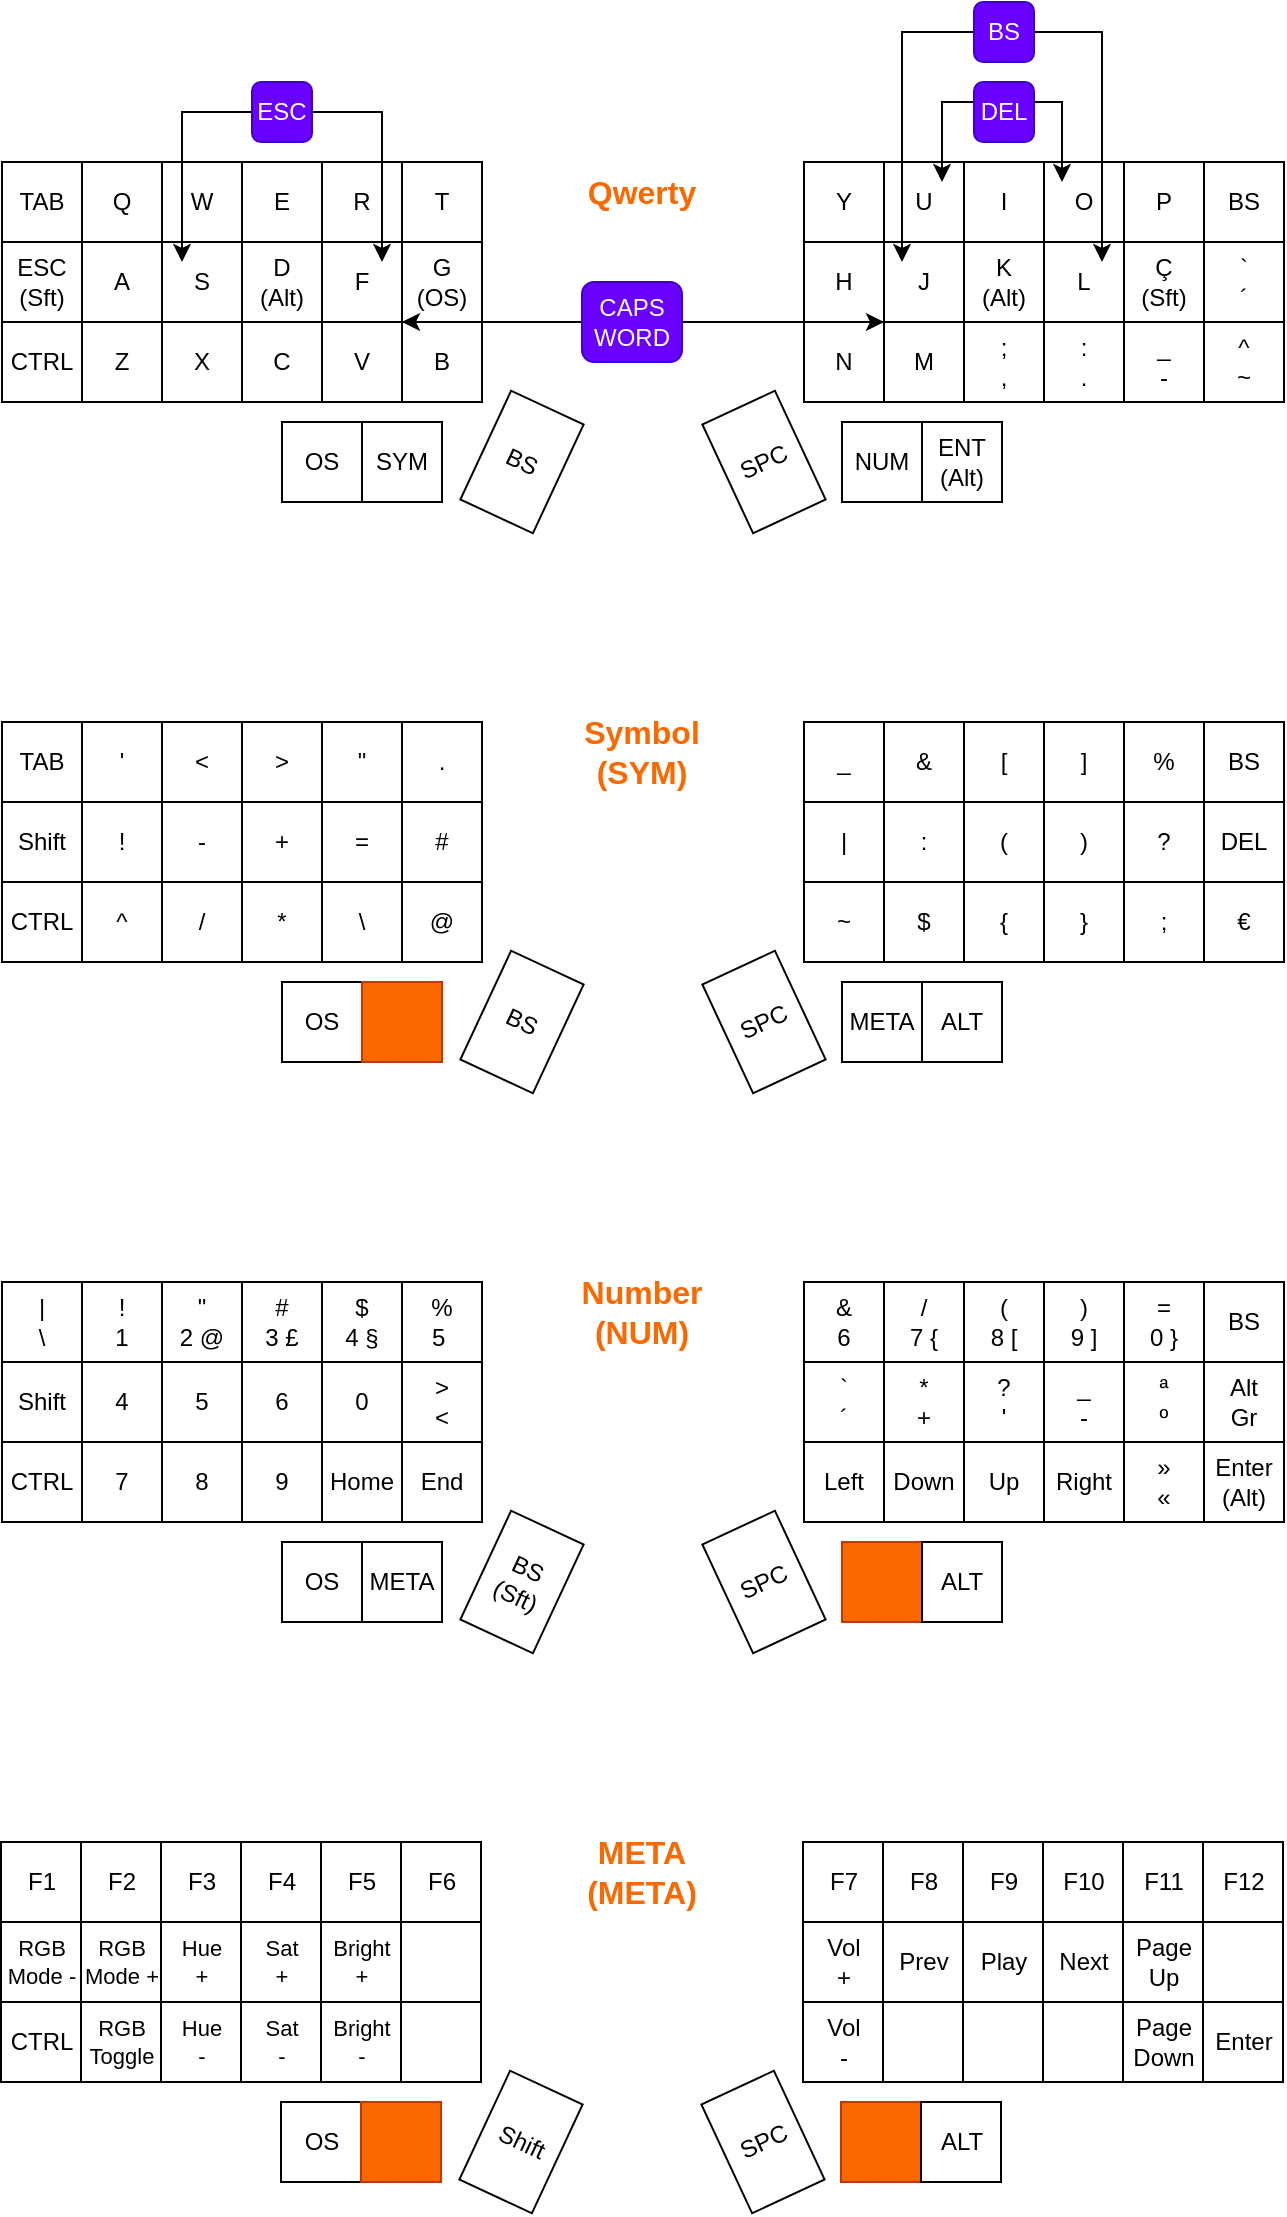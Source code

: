 <mxfile version="20.8.10" type="device"><diagram name="Page-1" id="RjyNpweCf3BuNqAkhzB8"><mxGraphModel dx="801" dy="496" grid="1" gridSize="10" guides="1" tooltips="1" connect="1" arrows="1" fold="1" page="1" pageScale="1" pageWidth="827" pageHeight="1169" math="0" shadow="0"><root><mxCell id="0"/><mxCell id="1" parent="0"/><mxCell id="gcK_eplWtHW8My9eg8PI-1" value="TAB" style="rounded=0;whiteSpace=wrap;html=1;" vertex="1" parent="1"><mxGeometry x="80" y="120" width="40" height="40" as="geometry"/></mxCell><mxCell id="gcK_eplWtHW8My9eg8PI-2" value="Q" style="rounded=0;whiteSpace=wrap;html=1;" vertex="1" parent="1"><mxGeometry x="120" y="120" width="40" height="40" as="geometry"/></mxCell><mxCell id="gcK_eplWtHW8My9eg8PI-3" value="W" style="rounded=0;whiteSpace=wrap;html=1;" vertex="1" parent="1"><mxGeometry x="160" y="120" width="40" height="40" as="geometry"/></mxCell><mxCell id="gcK_eplWtHW8My9eg8PI-4" value="E" style="rounded=0;whiteSpace=wrap;html=1;" vertex="1" parent="1"><mxGeometry x="200" y="120" width="40" height="40" as="geometry"/></mxCell><mxCell id="gcK_eplWtHW8My9eg8PI-5" value="R" style="rounded=0;whiteSpace=wrap;html=1;" vertex="1" parent="1"><mxGeometry x="240" y="120" width="40" height="40" as="geometry"/></mxCell><mxCell id="gcK_eplWtHW8My9eg8PI-6" value="T" style="rounded=0;whiteSpace=wrap;html=1;" vertex="1" parent="1"><mxGeometry x="280" y="120" width="40" height="40" as="geometry"/></mxCell><mxCell id="gcK_eplWtHW8My9eg8PI-7" value="Y" style="rounded=0;whiteSpace=wrap;html=1;" vertex="1" parent="1"><mxGeometry x="481" y="120" width="40" height="40" as="geometry"/></mxCell><mxCell id="gcK_eplWtHW8My9eg8PI-8" value="U" style="rounded=0;whiteSpace=wrap;html=1;" vertex="1" parent="1"><mxGeometry x="521" y="120" width="40" height="40" as="geometry"/></mxCell><mxCell id="gcK_eplWtHW8My9eg8PI-9" value="I" style="rounded=0;whiteSpace=wrap;html=1;" vertex="1" parent="1"><mxGeometry x="561" y="120" width="40" height="40" as="geometry"/></mxCell><mxCell id="gcK_eplWtHW8My9eg8PI-10" value="O" style="rounded=0;whiteSpace=wrap;html=1;" vertex="1" parent="1"><mxGeometry x="601" y="120" width="40" height="40" as="geometry"/></mxCell><mxCell id="gcK_eplWtHW8My9eg8PI-11" value="P" style="rounded=0;whiteSpace=wrap;html=1;" vertex="1" parent="1"><mxGeometry x="641" y="120" width="40" height="40" as="geometry"/></mxCell><mxCell id="gcK_eplWtHW8My9eg8PI-12" value="BS" style="rounded=0;whiteSpace=wrap;html=1;" vertex="1" parent="1"><mxGeometry x="681" y="120" width="40" height="40" as="geometry"/></mxCell><mxCell id="gcK_eplWtHW8My9eg8PI-13" value="H" style="rounded=0;whiteSpace=wrap;html=1;" vertex="1" parent="1"><mxGeometry x="481" y="160" width="40" height="40" as="geometry"/></mxCell><mxCell id="gcK_eplWtHW8My9eg8PI-14" value="J" style="rounded=0;whiteSpace=wrap;html=1;" vertex="1" parent="1"><mxGeometry x="521" y="160" width="40" height="40" as="geometry"/></mxCell><mxCell id="gcK_eplWtHW8My9eg8PI-15" value="K&lt;br&gt;(Alt)" style="rounded=0;whiteSpace=wrap;html=1;" vertex="1" parent="1"><mxGeometry x="561" y="160" width="40" height="40" as="geometry"/></mxCell><mxCell id="gcK_eplWtHW8My9eg8PI-16" value="L" style="rounded=0;whiteSpace=wrap;html=1;" vertex="1" parent="1"><mxGeometry x="601" y="160" width="40" height="40" as="geometry"/></mxCell><mxCell id="gcK_eplWtHW8My9eg8PI-17" value="Ç&lt;br&gt;(Sft)" style="rounded=0;whiteSpace=wrap;html=1;" vertex="1" parent="1"><mxGeometry x="641" y="160" width="40" height="40" as="geometry"/></mxCell><mxCell id="gcK_eplWtHW8My9eg8PI-18" value="`&lt;br&gt;´" style="rounded=0;whiteSpace=wrap;html=1;" vertex="1" parent="1"><mxGeometry x="681" y="160" width="40" height="40" as="geometry"/></mxCell><mxCell id="gcK_eplWtHW8My9eg8PI-19" value="N" style="rounded=0;whiteSpace=wrap;html=1;" vertex="1" parent="1"><mxGeometry x="481" y="200" width="40" height="40" as="geometry"/></mxCell><mxCell id="gcK_eplWtHW8My9eg8PI-20" value="M" style="rounded=0;whiteSpace=wrap;html=1;" vertex="1" parent="1"><mxGeometry x="521" y="200" width="40" height="40" as="geometry"/></mxCell><mxCell id="gcK_eplWtHW8My9eg8PI-21" value=";&lt;br&gt;," style="rounded=0;whiteSpace=wrap;html=1;" vertex="1" parent="1"><mxGeometry x="561" y="200" width="40" height="40" as="geometry"/></mxCell><mxCell id="gcK_eplWtHW8My9eg8PI-22" value=":&lt;br&gt;." style="rounded=0;whiteSpace=wrap;html=1;" vertex="1" parent="1"><mxGeometry x="601" y="200" width="40" height="40" as="geometry"/></mxCell><mxCell id="gcK_eplWtHW8My9eg8PI-23" value="_&lt;br&gt;-" style="rounded=0;whiteSpace=wrap;html=1;" vertex="1" parent="1"><mxGeometry x="641" y="200" width="40" height="40" as="geometry"/></mxCell><mxCell id="gcK_eplWtHW8My9eg8PI-24" value="^&lt;br&gt;~" style="rounded=0;whiteSpace=wrap;html=1;" vertex="1" parent="1"><mxGeometry x="681" y="200" width="40" height="40" as="geometry"/></mxCell><mxCell id="gcK_eplWtHW8My9eg8PI-25" value="ESC&lt;br&gt;(Sft)" style="rounded=0;whiteSpace=wrap;html=1;" vertex="1" parent="1"><mxGeometry x="80" y="160" width="40" height="40" as="geometry"/></mxCell><mxCell id="gcK_eplWtHW8My9eg8PI-26" value="A" style="rounded=0;whiteSpace=wrap;html=1;" vertex="1" parent="1"><mxGeometry x="120" y="160" width="40" height="40" as="geometry"/></mxCell><mxCell id="gcK_eplWtHW8My9eg8PI-27" value="S" style="rounded=0;whiteSpace=wrap;html=1;" vertex="1" parent="1"><mxGeometry x="160" y="160" width="40" height="40" as="geometry"/></mxCell><mxCell id="gcK_eplWtHW8My9eg8PI-28" value="D&lt;br&gt;(Alt)" style="rounded=0;whiteSpace=wrap;html=1;" vertex="1" parent="1"><mxGeometry x="200" y="160" width="40" height="40" as="geometry"/></mxCell><mxCell id="gcK_eplWtHW8My9eg8PI-29" value="F" style="rounded=0;whiteSpace=wrap;html=1;" vertex="1" parent="1"><mxGeometry x="240" y="160" width="40" height="40" as="geometry"/></mxCell><mxCell id="gcK_eplWtHW8My9eg8PI-30" value="G&lt;br&gt;(OS)" style="rounded=0;whiteSpace=wrap;html=1;" vertex="1" parent="1"><mxGeometry x="280" y="160" width="40" height="40" as="geometry"/></mxCell><mxCell id="gcK_eplWtHW8My9eg8PI-31" value="CTRL" style="rounded=0;whiteSpace=wrap;html=1;" vertex="1" parent="1"><mxGeometry x="80" y="200" width="40" height="40" as="geometry"/></mxCell><mxCell id="gcK_eplWtHW8My9eg8PI-32" value="Z" style="rounded=0;whiteSpace=wrap;html=1;" vertex="1" parent="1"><mxGeometry x="120" y="200" width="40" height="40" as="geometry"/></mxCell><mxCell id="gcK_eplWtHW8My9eg8PI-33" value="X" style="rounded=0;whiteSpace=wrap;html=1;" vertex="1" parent="1"><mxGeometry x="160" y="200" width="40" height="40" as="geometry"/></mxCell><mxCell id="gcK_eplWtHW8My9eg8PI-34" value="C" style="rounded=0;whiteSpace=wrap;html=1;" vertex="1" parent="1"><mxGeometry x="200" y="200" width="40" height="40" as="geometry"/></mxCell><mxCell id="gcK_eplWtHW8My9eg8PI-35" value="V" style="rounded=0;whiteSpace=wrap;html=1;" vertex="1" parent="1"><mxGeometry x="240" y="200" width="40" height="40" as="geometry"/></mxCell><mxCell id="gcK_eplWtHW8My9eg8PI-36" value="B" style="rounded=0;whiteSpace=wrap;html=1;" vertex="1" parent="1"><mxGeometry x="280" y="200" width="40" height="40" as="geometry"/></mxCell><mxCell id="gcK_eplWtHW8My9eg8PI-37" value="OS" style="rounded=0;whiteSpace=wrap;html=1;" vertex="1" parent="1"><mxGeometry x="220" y="250" width="40" height="40" as="geometry"/></mxCell><mxCell id="gcK_eplWtHW8My9eg8PI-38" value="SYM" style="rounded=0;whiteSpace=wrap;html=1;" vertex="1" parent="1"><mxGeometry x="260" y="250" width="40" height="40" as="geometry"/></mxCell><mxCell id="gcK_eplWtHW8My9eg8PI-39" value="SPC" style="rounded=0;whiteSpace=wrap;html=1;rotation=335;" vertex="1" parent="1"><mxGeometry x="441" y="240" width="40" height="60" as="geometry"/></mxCell><mxCell id="gcK_eplWtHW8My9eg8PI-40" value="BS" style="rounded=0;whiteSpace=wrap;html=1;rotation=25;" vertex="1" parent="1"><mxGeometry x="320" y="240" width="40" height="60" as="geometry"/></mxCell><mxCell id="gcK_eplWtHW8My9eg8PI-41" value="NUM" style="rounded=0;whiteSpace=wrap;html=1;" vertex="1" parent="1"><mxGeometry x="500" y="250" width="40" height="40" as="geometry"/></mxCell><mxCell id="gcK_eplWtHW8My9eg8PI-42" value="ENT&lt;br&gt;(Alt)" style="rounded=0;whiteSpace=wrap;html=1;" vertex="1" parent="1"><mxGeometry x="540" y="250" width="40" height="40" as="geometry"/></mxCell><mxCell id="gcK_eplWtHW8My9eg8PI-49" style="edgeStyle=orthogonalEdgeStyle;rounded=0;orthogonalLoop=1;jettySize=auto;html=1;exitX=1;exitY=0.5;exitDx=0;exitDy=0;entryX=0.75;entryY=0.25;entryDx=0;entryDy=0;entryPerimeter=0;" edge="1" parent="1" source="gcK_eplWtHW8My9eg8PI-43" target="gcK_eplWtHW8My9eg8PI-29"><mxGeometry relative="1" as="geometry"/></mxCell><mxCell id="gcK_eplWtHW8My9eg8PI-50" style="edgeStyle=orthogonalEdgeStyle;rounded=0;orthogonalLoop=1;jettySize=auto;html=1;exitX=0;exitY=0.5;exitDx=0;exitDy=0;entryX=0.25;entryY=0.25;entryDx=0;entryDy=0;entryPerimeter=0;" edge="1" parent="1" source="gcK_eplWtHW8My9eg8PI-43" target="gcK_eplWtHW8My9eg8PI-27"><mxGeometry relative="1" as="geometry"/></mxCell><mxCell id="gcK_eplWtHW8My9eg8PI-43" value="ESC" style="rounded=1;whiteSpace=wrap;html=1;fillColor=#6a00ff;fontColor=#ffffff;strokeColor=#3700CC;" vertex="1" parent="1"><mxGeometry x="205" y="80" width="30" height="30" as="geometry"/></mxCell><mxCell id="gcK_eplWtHW8My9eg8PI-47" style="edgeStyle=orthogonalEdgeStyle;rounded=0;orthogonalLoop=1;jettySize=auto;html=1;exitX=0;exitY=0.5;exitDx=0;exitDy=0;entryX=0.225;entryY=0.25;entryDx=0;entryDy=0;entryPerimeter=0;" edge="1" parent="1" source="gcK_eplWtHW8My9eg8PI-46" target="gcK_eplWtHW8My9eg8PI-14"><mxGeometry relative="1" as="geometry"/></mxCell><mxCell id="gcK_eplWtHW8My9eg8PI-48" style="edgeStyle=orthogonalEdgeStyle;rounded=0;orthogonalLoop=1;jettySize=auto;html=1;exitX=1;exitY=0.5;exitDx=0;exitDy=0;entryX=0.725;entryY=0.25;entryDx=0;entryDy=0;entryPerimeter=0;" edge="1" parent="1" source="gcK_eplWtHW8My9eg8PI-46" target="gcK_eplWtHW8My9eg8PI-16"><mxGeometry relative="1" as="geometry"/></mxCell><mxCell id="gcK_eplWtHW8My9eg8PI-46" value="BS" style="rounded=1;whiteSpace=wrap;html=1;fillColor=#6a00ff;fontColor=#ffffff;strokeColor=#3700CC;" vertex="1" parent="1"><mxGeometry x="566" y="40" width="30" height="30" as="geometry"/></mxCell><mxCell id="gcK_eplWtHW8My9eg8PI-52" style="edgeStyle=orthogonalEdgeStyle;rounded=0;orthogonalLoop=1;jettySize=auto;html=1;exitX=0;exitY=0.5;exitDx=0;exitDy=0;entryX=0.725;entryY=0.25;entryDx=0;entryDy=0;entryPerimeter=0;jumpStyle=arc;" edge="1" parent="1" source="gcK_eplWtHW8My9eg8PI-51" target="gcK_eplWtHW8My9eg8PI-8"><mxGeometry relative="1" as="geometry"><Array as="points"><mxPoint x="566" y="90"/><mxPoint x="550" y="90"/></Array></mxGeometry></mxCell><mxCell id="gcK_eplWtHW8My9eg8PI-53" style="edgeStyle=orthogonalEdgeStyle;rounded=0;jumpStyle=arc;orthogonalLoop=1;jettySize=auto;html=1;exitX=1;exitY=0.5;exitDx=0;exitDy=0;entryX=0.225;entryY=0.25;entryDx=0;entryDy=0;entryPerimeter=0;" edge="1" parent="1" source="gcK_eplWtHW8My9eg8PI-51" target="gcK_eplWtHW8My9eg8PI-10"><mxGeometry relative="1" as="geometry"><Array as="points"><mxPoint x="596" y="90"/><mxPoint x="610" y="90"/></Array></mxGeometry></mxCell><mxCell id="gcK_eplWtHW8My9eg8PI-51" value="DEL" style="rounded=1;whiteSpace=wrap;html=1;fillColor=#6a00ff;fontColor=#ffffff;strokeColor=#3700CC;" vertex="1" parent="1"><mxGeometry x="566" y="80" width="30" height="30" as="geometry"/></mxCell><mxCell id="gcK_eplWtHW8My9eg8PI-56" style="edgeStyle=orthogonalEdgeStyle;rounded=0;jumpStyle=arc;orthogonalLoop=1;jettySize=auto;html=1;exitX=0;exitY=0.5;exitDx=0;exitDy=0;entryX=0;entryY=1;entryDx=0;entryDy=0;" edge="1" parent="1" source="gcK_eplWtHW8My9eg8PI-55" target="gcK_eplWtHW8My9eg8PI-30"><mxGeometry relative="1" as="geometry"><Array as="points"><mxPoint x="310" y="200"/><mxPoint x="310" y="200"/></Array></mxGeometry></mxCell><mxCell id="gcK_eplWtHW8My9eg8PI-57" style="edgeStyle=orthogonalEdgeStyle;rounded=0;jumpStyle=arc;orthogonalLoop=1;jettySize=auto;html=1;exitX=1;exitY=0.5;exitDx=0;exitDy=0;entryX=1;entryY=0;entryDx=0;entryDy=0;" edge="1" parent="1" source="gcK_eplWtHW8My9eg8PI-55" target="gcK_eplWtHW8My9eg8PI-19"><mxGeometry relative="1" as="geometry"><Array as="points"><mxPoint x="490" y="200"/><mxPoint x="490" y="200"/></Array></mxGeometry></mxCell><mxCell id="gcK_eplWtHW8My9eg8PI-55" value="CAPS&lt;br&gt;WORD" style="rounded=1;whiteSpace=wrap;html=1;fillColor=#6a00ff;fontColor=#ffffff;strokeColor=#3700CC;" vertex="1" parent="1"><mxGeometry x="370" y="180" width="50" height="40" as="geometry"/></mxCell><mxCell id="gcK_eplWtHW8My9eg8PI-58" value="&lt;font style=&quot;font-size: 16px;&quot;&gt;&lt;b style=&quot;font-size: 16px;&quot;&gt;Qwerty&lt;/b&gt;&lt;/font&gt;" style="text;html=1;strokeColor=none;fillColor=none;align=center;verticalAlign=middle;whiteSpace=wrap;rounded=0;fontSize=16;fontColor=#fa6800;" vertex="1" parent="1"><mxGeometry x="370" y="120" width="60" height="30" as="geometry"/></mxCell><mxCell id="gcK_eplWtHW8My9eg8PI-59" value="TAB" style="rounded=0;whiteSpace=wrap;html=1;" vertex="1" parent="1"><mxGeometry x="80" y="400" width="40" height="40" as="geometry"/></mxCell><mxCell id="gcK_eplWtHW8My9eg8PI-60" value="'" style="rounded=0;whiteSpace=wrap;html=1;" vertex="1" parent="1"><mxGeometry x="120" y="400" width="40" height="40" as="geometry"/></mxCell><mxCell id="gcK_eplWtHW8My9eg8PI-61" value="&amp;lt;" style="rounded=0;whiteSpace=wrap;html=1;" vertex="1" parent="1"><mxGeometry x="160" y="400" width="40" height="40" as="geometry"/></mxCell><mxCell id="gcK_eplWtHW8My9eg8PI-62" value="&amp;gt;" style="rounded=0;whiteSpace=wrap;html=1;" vertex="1" parent="1"><mxGeometry x="200" y="400" width="40" height="40" as="geometry"/></mxCell><mxCell id="gcK_eplWtHW8My9eg8PI-63" value="&quot;" style="rounded=0;whiteSpace=wrap;html=1;" vertex="1" parent="1"><mxGeometry x="240" y="400" width="40" height="40" as="geometry"/></mxCell><mxCell id="gcK_eplWtHW8My9eg8PI-64" value="." style="rounded=0;whiteSpace=wrap;html=1;" vertex="1" parent="1"><mxGeometry x="280" y="400" width="40" height="40" as="geometry"/></mxCell><mxCell id="gcK_eplWtHW8My9eg8PI-65" value="_" style="rounded=0;whiteSpace=wrap;html=1;" vertex="1" parent="1"><mxGeometry x="481" y="400" width="40" height="40" as="geometry"/></mxCell><mxCell id="gcK_eplWtHW8My9eg8PI-66" value="&amp;amp;" style="rounded=0;whiteSpace=wrap;html=1;" vertex="1" parent="1"><mxGeometry x="521" y="400" width="40" height="40" as="geometry"/></mxCell><mxCell id="gcK_eplWtHW8My9eg8PI-67" value="[" style="rounded=0;whiteSpace=wrap;html=1;" vertex="1" parent="1"><mxGeometry x="561" y="400" width="40" height="40" as="geometry"/></mxCell><mxCell id="gcK_eplWtHW8My9eg8PI-68" value="]" style="rounded=0;whiteSpace=wrap;html=1;" vertex="1" parent="1"><mxGeometry x="601" y="400" width="40" height="40" as="geometry"/></mxCell><mxCell id="gcK_eplWtHW8My9eg8PI-69" value="%" style="rounded=0;whiteSpace=wrap;html=1;" vertex="1" parent="1"><mxGeometry x="641" y="400" width="40" height="40" as="geometry"/></mxCell><mxCell id="gcK_eplWtHW8My9eg8PI-70" value="BS" style="rounded=0;whiteSpace=wrap;html=1;" vertex="1" parent="1"><mxGeometry x="681" y="400" width="40" height="40" as="geometry"/></mxCell><mxCell id="gcK_eplWtHW8My9eg8PI-71" value="|" style="rounded=0;whiteSpace=wrap;html=1;" vertex="1" parent="1"><mxGeometry x="481" y="440" width="40" height="40" as="geometry"/></mxCell><mxCell id="gcK_eplWtHW8My9eg8PI-72" value=":" style="rounded=0;whiteSpace=wrap;html=1;" vertex="1" parent="1"><mxGeometry x="521" y="440" width="40" height="40" as="geometry"/></mxCell><mxCell id="gcK_eplWtHW8My9eg8PI-73" value="(" style="rounded=0;whiteSpace=wrap;html=1;" vertex="1" parent="1"><mxGeometry x="561" y="440" width="40" height="40" as="geometry"/></mxCell><mxCell id="gcK_eplWtHW8My9eg8PI-74" value=")" style="rounded=0;whiteSpace=wrap;html=1;" vertex="1" parent="1"><mxGeometry x="601" y="440" width="40" height="40" as="geometry"/></mxCell><mxCell id="gcK_eplWtHW8My9eg8PI-75" value="?" style="rounded=0;whiteSpace=wrap;html=1;" vertex="1" parent="1"><mxGeometry x="641" y="440" width="40" height="40" as="geometry"/></mxCell><mxCell id="gcK_eplWtHW8My9eg8PI-76" value="DEL" style="rounded=0;whiteSpace=wrap;html=1;" vertex="1" parent="1"><mxGeometry x="681" y="440" width="40" height="40" as="geometry"/></mxCell><mxCell id="gcK_eplWtHW8My9eg8PI-77" value="~" style="rounded=0;whiteSpace=wrap;html=1;" vertex="1" parent="1"><mxGeometry x="481" y="480" width="40" height="40" as="geometry"/></mxCell><mxCell id="gcK_eplWtHW8My9eg8PI-78" value="$" style="rounded=0;whiteSpace=wrap;html=1;" vertex="1" parent="1"><mxGeometry x="521" y="480" width="40" height="40" as="geometry"/></mxCell><mxCell id="gcK_eplWtHW8My9eg8PI-79" value="{" style="rounded=0;whiteSpace=wrap;html=1;" vertex="1" parent="1"><mxGeometry x="561" y="480" width="40" height="40" as="geometry"/></mxCell><mxCell id="gcK_eplWtHW8My9eg8PI-80" value="}" style="rounded=0;whiteSpace=wrap;html=1;" vertex="1" parent="1"><mxGeometry x="601" y="480" width="40" height="40" as="geometry"/></mxCell><mxCell id="gcK_eplWtHW8My9eg8PI-81" value=";" style="rounded=0;whiteSpace=wrap;html=1;" vertex="1" parent="1"><mxGeometry x="641" y="480" width="40" height="40" as="geometry"/></mxCell><mxCell id="gcK_eplWtHW8My9eg8PI-82" value="€" style="rounded=0;whiteSpace=wrap;html=1;" vertex="1" parent="1"><mxGeometry x="681" y="480" width="40" height="40" as="geometry"/></mxCell><mxCell id="gcK_eplWtHW8My9eg8PI-83" value="Shift" style="rounded=0;whiteSpace=wrap;html=1;" vertex="1" parent="1"><mxGeometry x="80" y="440" width="40" height="40" as="geometry"/></mxCell><mxCell id="gcK_eplWtHW8My9eg8PI-84" value="!" style="rounded=0;whiteSpace=wrap;html=1;" vertex="1" parent="1"><mxGeometry x="120" y="440" width="40" height="40" as="geometry"/></mxCell><mxCell id="gcK_eplWtHW8My9eg8PI-85" value="-" style="rounded=0;whiteSpace=wrap;html=1;" vertex="1" parent="1"><mxGeometry x="160" y="440" width="40" height="40" as="geometry"/></mxCell><mxCell id="gcK_eplWtHW8My9eg8PI-86" value="+" style="rounded=0;whiteSpace=wrap;html=1;" vertex="1" parent="1"><mxGeometry x="200" y="440" width="40" height="40" as="geometry"/></mxCell><mxCell id="gcK_eplWtHW8My9eg8PI-87" value="=" style="rounded=0;whiteSpace=wrap;html=1;" vertex="1" parent="1"><mxGeometry x="240" y="440" width="40" height="40" as="geometry"/></mxCell><mxCell id="gcK_eplWtHW8My9eg8PI-88" value="#" style="rounded=0;whiteSpace=wrap;html=1;" vertex="1" parent="1"><mxGeometry x="280" y="440" width="40" height="40" as="geometry"/></mxCell><mxCell id="gcK_eplWtHW8My9eg8PI-89" value="CTRL" style="rounded=0;whiteSpace=wrap;html=1;" vertex="1" parent="1"><mxGeometry x="80" y="480" width="40" height="40" as="geometry"/></mxCell><mxCell id="gcK_eplWtHW8My9eg8PI-90" value="^" style="rounded=0;whiteSpace=wrap;html=1;" vertex="1" parent="1"><mxGeometry x="120" y="480" width="40" height="40" as="geometry"/></mxCell><mxCell id="gcK_eplWtHW8My9eg8PI-91" value="/" style="rounded=0;whiteSpace=wrap;html=1;" vertex="1" parent="1"><mxGeometry x="160" y="480" width="40" height="40" as="geometry"/></mxCell><mxCell id="gcK_eplWtHW8My9eg8PI-92" value="*" style="rounded=0;whiteSpace=wrap;html=1;" vertex="1" parent="1"><mxGeometry x="200" y="480" width="40" height="40" as="geometry"/></mxCell><mxCell id="gcK_eplWtHW8My9eg8PI-93" value="\" style="rounded=0;whiteSpace=wrap;html=1;" vertex="1" parent="1"><mxGeometry x="240" y="480" width="40" height="40" as="geometry"/></mxCell><mxCell id="gcK_eplWtHW8My9eg8PI-94" value="@" style="rounded=0;whiteSpace=wrap;html=1;" vertex="1" parent="1"><mxGeometry x="280" y="480" width="40" height="40" as="geometry"/></mxCell><mxCell id="gcK_eplWtHW8My9eg8PI-95" value="OS" style="rounded=0;whiteSpace=wrap;html=1;" vertex="1" parent="1"><mxGeometry x="220" y="530" width="40" height="40" as="geometry"/></mxCell><mxCell id="gcK_eplWtHW8My9eg8PI-96" value="" style="rounded=0;whiteSpace=wrap;html=1;fillColor=#fa6800;fontColor=#000000;strokeColor=#C73500;" vertex="1" parent="1"><mxGeometry x="260" y="530" width="40" height="40" as="geometry"/></mxCell><mxCell id="gcK_eplWtHW8My9eg8PI-97" value="SPC" style="rounded=0;whiteSpace=wrap;html=1;rotation=335;" vertex="1" parent="1"><mxGeometry x="441" y="520" width="40" height="60" as="geometry"/></mxCell><mxCell id="gcK_eplWtHW8My9eg8PI-98" value="BS" style="rounded=0;whiteSpace=wrap;html=1;rotation=25;" vertex="1" parent="1"><mxGeometry x="320" y="520" width="40" height="60" as="geometry"/></mxCell><mxCell id="gcK_eplWtHW8My9eg8PI-99" value="META" style="rounded=0;whiteSpace=wrap;html=1;" vertex="1" parent="1"><mxGeometry x="500" y="530" width="40" height="40" as="geometry"/></mxCell><mxCell id="gcK_eplWtHW8My9eg8PI-100" value="ALT" style="rounded=0;whiteSpace=wrap;html=1;" vertex="1" parent="1"><mxGeometry x="540" y="530" width="40" height="40" as="geometry"/></mxCell><mxCell id="gcK_eplWtHW8My9eg8PI-113" value="&lt;font style=&quot;font-size: 16px;&quot;&gt;&lt;b style=&quot;font-size: 16px;&quot;&gt;Symbol&lt;br&gt;(SYM)&lt;br&gt;&lt;/b&gt;&lt;/font&gt;" style="text;html=1;strokeColor=none;fillColor=none;align=center;verticalAlign=middle;whiteSpace=wrap;rounded=0;fontSize=16;fontColor=#FA6800;" vertex="1" parent="1"><mxGeometry x="370" y="400" width="60" height="30" as="geometry"/></mxCell><mxCell id="gcK_eplWtHW8My9eg8PI-114" value="|&lt;br&gt;\" style="rounded=0;whiteSpace=wrap;html=1;" vertex="1" parent="1"><mxGeometry x="80" y="680" width="40" height="40" as="geometry"/></mxCell><mxCell id="gcK_eplWtHW8My9eg8PI-115" value="!&lt;br&gt;1" style="rounded=0;whiteSpace=wrap;html=1;" vertex="1" parent="1"><mxGeometry x="120" y="680" width="40" height="40" as="geometry"/></mxCell><mxCell id="gcK_eplWtHW8My9eg8PI-116" value="&quot;&lt;br&gt;2 @" style="rounded=0;whiteSpace=wrap;html=1;" vertex="1" parent="1"><mxGeometry x="160" y="680" width="40" height="40" as="geometry"/></mxCell><mxCell id="gcK_eplWtHW8My9eg8PI-117" value="#&lt;br&gt;3 £" style="rounded=0;whiteSpace=wrap;html=1;" vertex="1" parent="1"><mxGeometry x="200" y="680" width="40" height="40" as="geometry"/></mxCell><mxCell id="gcK_eplWtHW8My9eg8PI-118" value="$&lt;br&gt;4 §" style="rounded=0;whiteSpace=wrap;html=1;" vertex="1" parent="1"><mxGeometry x="240" y="680" width="40" height="40" as="geometry"/></mxCell><mxCell id="gcK_eplWtHW8My9eg8PI-119" value="%&lt;br&gt;5&amp;nbsp;" style="rounded=0;whiteSpace=wrap;html=1;" vertex="1" parent="1"><mxGeometry x="280" y="680" width="40" height="40" as="geometry"/></mxCell><mxCell id="gcK_eplWtHW8My9eg8PI-120" value="&amp;amp;&lt;br&gt;6" style="rounded=0;whiteSpace=wrap;html=1;" vertex="1" parent="1"><mxGeometry x="481" y="680" width="40" height="40" as="geometry"/></mxCell><mxCell id="gcK_eplWtHW8My9eg8PI-121" value="/&lt;br&gt;7 {" style="rounded=0;whiteSpace=wrap;html=1;" vertex="1" parent="1"><mxGeometry x="521" y="680" width="40" height="40" as="geometry"/></mxCell><mxCell id="gcK_eplWtHW8My9eg8PI-122" value="(&lt;br&gt;8 [" style="rounded=0;whiteSpace=wrap;html=1;" vertex="1" parent="1"><mxGeometry x="561" y="680" width="40" height="40" as="geometry"/></mxCell><mxCell id="gcK_eplWtHW8My9eg8PI-123" value=")&lt;br&gt;9 ]" style="rounded=0;whiteSpace=wrap;html=1;" vertex="1" parent="1"><mxGeometry x="601" y="680" width="40" height="40" as="geometry"/></mxCell><mxCell id="gcK_eplWtHW8My9eg8PI-124" value="=&lt;br&gt;0 }" style="rounded=0;whiteSpace=wrap;html=1;" vertex="1" parent="1"><mxGeometry x="641" y="680" width="40" height="40" as="geometry"/></mxCell><mxCell id="gcK_eplWtHW8My9eg8PI-125" value="BS" style="rounded=0;whiteSpace=wrap;html=1;" vertex="1" parent="1"><mxGeometry x="681" y="680" width="40" height="40" as="geometry"/></mxCell><mxCell id="gcK_eplWtHW8My9eg8PI-126" value="`&lt;br&gt;´" style="rounded=0;whiteSpace=wrap;html=1;" vertex="1" parent="1"><mxGeometry x="481" y="720" width="40" height="40" as="geometry"/></mxCell><mxCell id="gcK_eplWtHW8My9eg8PI-127" value="*&lt;br&gt;+" style="rounded=0;whiteSpace=wrap;html=1;" vertex="1" parent="1"><mxGeometry x="521" y="720" width="40" height="40" as="geometry"/></mxCell><mxCell id="gcK_eplWtHW8My9eg8PI-128" value="?&lt;br&gt;'" style="rounded=0;whiteSpace=wrap;html=1;" vertex="1" parent="1"><mxGeometry x="561" y="720" width="40" height="40" as="geometry"/></mxCell><mxCell id="gcK_eplWtHW8My9eg8PI-129" value="_&lt;br&gt;-" style="rounded=0;whiteSpace=wrap;html=1;" vertex="1" parent="1"><mxGeometry x="601" y="720" width="40" height="40" as="geometry"/></mxCell><mxCell id="gcK_eplWtHW8My9eg8PI-130" value="ª&lt;br&gt;º" style="rounded=0;whiteSpace=wrap;html=1;" vertex="1" parent="1"><mxGeometry x="641" y="720" width="40" height="40" as="geometry"/></mxCell><mxCell id="gcK_eplWtHW8My9eg8PI-131" value="Alt&lt;br&gt;Gr" style="rounded=0;whiteSpace=wrap;html=1;" vertex="1" parent="1"><mxGeometry x="681" y="720" width="40" height="40" as="geometry"/></mxCell><mxCell id="gcK_eplWtHW8My9eg8PI-132" value="Left" style="rounded=0;whiteSpace=wrap;html=1;" vertex="1" parent="1"><mxGeometry x="481" y="760" width="40" height="40" as="geometry"/></mxCell><mxCell id="gcK_eplWtHW8My9eg8PI-133" value="Down" style="rounded=0;whiteSpace=wrap;html=1;" vertex="1" parent="1"><mxGeometry x="521" y="760" width="40" height="40" as="geometry"/></mxCell><mxCell id="gcK_eplWtHW8My9eg8PI-134" value="Up" style="rounded=0;whiteSpace=wrap;html=1;" vertex="1" parent="1"><mxGeometry x="561" y="760" width="40" height="40" as="geometry"/></mxCell><mxCell id="gcK_eplWtHW8My9eg8PI-135" value="Right" style="rounded=0;whiteSpace=wrap;html=1;" vertex="1" parent="1"><mxGeometry x="601" y="760" width="40" height="40" as="geometry"/></mxCell><mxCell id="gcK_eplWtHW8My9eg8PI-136" value="»&lt;br&gt;«" style="rounded=0;whiteSpace=wrap;html=1;" vertex="1" parent="1"><mxGeometry x="641" y="760" width="40" height="40" as="geometry"/></mxCell><mxCell id="gcK_eplWtHW8My9eg8PI-137" value="Enter&lt;br&gt;(Alt)" style="rounded=0;whiteSpace=wrap;html=1;" vertex="1" parent="1"><mxGeometry x="681" y="760" width="40" height="40" as="geometry"/></mxCell><mxCell id="gcK_eplWtHW8My9eg8PI-138" value="Shift" style="rounded=0;whiteSpace=wrap;html=1;" vertex="1" parent="1"><mxGeometry x="80" y="720" width="40" height="40" as="geometry"/></mxCell><mxCell id="gcK_eplWtHW8My9eg8PI-139" value="4" style="rounded=0;whiteSpace=wrap;html=1;" vertex="1" parent="1"><mxGeometry x="120" y="720" width="40" height="40" as="geometry"/></mxCell><mxCell id="gcK_eplWtHW8My9eg8PI-140" value="5" style="rounded=0;whiteSpace=wrap;html=1;" vertex="1" parent="1"><mxGeometry x="160" y="720" width="40" height="40" as="geometry"/></mxCell><mxCell id="gcK_eplWtHW8My9eg8PI-141" value="6" style="rounded=0;whiteSpace=wrap;html=1;" vertex="1" parent="1"><mxGeometry x="200" y="720" width="40" height="40" as="geometry"/></mxCell><mxCell id="gcK_eplWtHW8My9eg8PI-142" value="0" style="rounded=0;whiteSpace=wrap;html=1;" vertex="1" parent="1"><mxGeometry x="240" y="720" width="40" height="40" as="geometry"/></mxCell><mxCell id="gcK_eplWtHW8My9eg8PI-143" value="&amp;gt;&lt;br&gt;&amp;lt;" style="rounded=0;whiteSpace=wrap;html=1;" vertex="1" parent="1"><mxGeometry x="280" y="720" width="40" height="40" as="geometry"/></mxCell><mxCell id="gcK_eplWtHW8My9eg8PI-144" value="CTRL" style="rounded=0;whiteSpace=wrap;html=1;" vertex="1" parent="1"><mxGeometry x="80" y="760" width="40" height="40" as="geometry"/></mxCell><mxCell id="gcK_eplWtHW8My9eg8PI-145" value="7" style="rounded=0;whiteSpace=wrap;html=1;" vertex="1" parent="1"><mxGeometry x="120" y="760" width="40" height="40" as="geometry"/></mxCell><mxCell id="gcK_eplWtHW8My9eg8PI-146" value="8" style="rounded=0;whiteSpace=wrap;html=1;" vertex="1" parent="1"><mxGeometry x="160" y="760" width="40" height="40" as="geometry"/></mxCell><mxCell id="gcK_eplWtHW8My9eg8PI-147" value="9" style="rounded=0;whiteSpace=wrap;html=1;" vertex="1" parent="1"><mxGeometry x="200" y="760" width="40" height="40" as="geometry"/></mxCell><mxCell id="gcK_eplWtHW8My9eg8PI-148" value="Home" style="rounded=0;whiteSpace=wrap;html=1;" vertex="1" parent="1"><mxGeometry x="240" y="760" width="40" height="40" as="geometry"/></mxCell><mxCell id="gcK_eplWtHW8My9eg8PI-149" value="End" style="rounded=0;whiteSpace=wrap;html=1;" vertex="1" parent="1"><mxGeometry x="280" y="760" width="40" height="40" as="geometry"/></mxCell><mxCell id="gcK_eplWtHW8My9eg8PI-150" value="OS" style="rounded=0;whiteSpace=wrap;html=1;" vertex="1" parent="1"><mxGeometry x="220" y="810" width="40" height="40" as="geometry"/></mxCell><mxCell id="gcK_eplWtHW8My9eg8PI-151" value="" style="rounded=0;whiteSpace=wrap;html=1;fillColor=none;fontColor=#000000;strokeColor=none;" vertex="1" parent="1"><mxGeometry x="260" y="810" width="40" height="40" as="geometry"/></mxCell><mxCell id="gcK_eplWtHW8My9eg8PI-152" value="SPC" style="rounded=0;whiteSpace=wrap;html=1;rotation=335;" vertex="1" parent="1"><mxGeometry x="441" y="800" width="40" height="60" as="geometry"/></mxCell><mxCell id="gcK_eplWtHW8My9eg8PI-153" value="BS&lt;br&gt;(Sft)" style="rounded=0;whiteSpace=wrap;html=1;rotation=25;" vertex="1" parent="1"><mxGeometry x="320" y="800" width="40" height="60" as="geometry"/></mxCell><mxCell id="gcK_eplWtHW8My9eg8PI-154" value="" style="rounded=0;whiteSpace=wrap;html=1;fillColor=#fa6800;fontColor=#000000;strokeColor=#C73500;" vertex="1" parent="1"><mxGeometry x="500" y="810" width="40" height="40" as="geometry"/></mxCell><mxCell id="gcK_eplWtHW8My9eg8PI-155" value="ALT" style="rounded=0;whiteSpace=wrap;html=1;" vertex="1" parent="1"><mxGeometry x="540" y="810" width="40" height="40" as="geometry"/></mxCell><mxCell id="gcK_eplWtHW8My9eg8PI-156" value="&lt;font style=&quot;font-size: 16px;&quot;&gt;&lt;b style=&quot;font-size: 16px;&quot;&gt;Number&lt;br&gt;(NUM)&lt;br&gt;&lt;/b&gt;&lt;/font&gt;" style="text;html=1;strokeColor=none;fillColor=none;align=center;verticalAlign=middle;whiteSpace=wrap;rounded=0;fontSize=16;fontColor=#fa6800;" vertex="1" parent="1"><mxGeometry x="370" y="680" width="60" height="30" as="geometry"/></mxCell><mxCell id="gcK_eplWtHW8My9eg8PI-157" value="META" style="rounded=0;whiteSpace=wrap;html=1;" vertex="1" parent="1"><mxGeometry x="260" y="810" width="40" height="40" as="geometry"/></mxCell><mxCell id="gcK_eplWtHW8My9eg8PI-158" value="F1" style="rounded=0;whiteSpace=wrap;html=1;" vertex="1" parent="1"><mxGeometry x="79.5" y="960" width="40" height="40" as="geometry"/></mxCell><mxCell id="gcK_eplWtHW8My9eg8PI-159" value="F2" style="rounded=0;whiteSpace=wrap;html=1;" vertex="1" parent="1"><mxGeometry x="119.5" y="960" width="40" height="40" as="geometry"/></mxCell><mxCell id="gcK_eplWtHW8My9eg8PI-160" value="F3" style="rounded=0;whiteSpace=wrap;html=1;" vertex="1" parent="1"><mxGeometry x="159.5" y="960" width="40" height="40" as="geometry"/></mxCell><mxCell id="gcK_eplWtHW8My9eg8PI-161" value="F4" style="rounded=0;whiteSpace=wrap;html=1;" vertex="1" parent="1"><mxGeometry x="199.5" y="960" width="40" height="40" as="geometry"/></mxCell><mxCell id="gcK_eplWtHW8My9eg8PI-162" value="F5" style="rounded=0;whiteSpace=wrap;html=1;" vertex="1" parent="1"><mxGeometry x="239.5" y="960" width="40" height="40" as="geometry"/></mxCell><mxCell id="gcK_eplWtHW8My9eg8PI-163" value="F6" style="rounded=0;whiteSpace=wrap;html=1;" vertex="1" parent="1"><mxGeometry x="279.5" y="960" width="40" height="40" as="geometry"/></mxCell><mxCell id="gcK_eplWtHW8My9eg8PI-164" value="F7" style="rounded=0;whiteSpace=wrap;html=1;" vertex="1" parent="1"><mxGeometry x="480.5" y="960" width="40" height="40" as="geometry"/></mxCell><mxCell id="gcK_eplWtHW8My9eg8PI-165" value="F8" style="rounded=0;whiteSpace=wrap;html=1;" vertex="1" parent="1"><mxGeometry x="520.5" y="960" width="40" height="40" as="geometry"/></mxCell><mxCell id="gcK_eplWtHW8My9eg8PI-166" value="F9" style="rounded=0;whiteSpace=wrap;html=1;" vertex="1" parent="1"><mxGeometry x="560.5" y="960" width="40" height="40" as="geometry"/></mxCell><mxCell id="gcK_eplWtHW8My9eg8PI-167" value="F10" style="rounded=0;whiteSpace=wrap;html=1;" vertex="1" parent="1"><mxGeometry x="600.5" y="960" width="40" height="40" as="geometry"/></mxCell><mxCell id="gcK_eplWtHW8My9eg8PI-168" value="F11" style="rounded=0;whiteSpace=wrap;html=1;" vertex="1" parent="1"><mxGeometry x="640.5" y="960" width="40" height="40" as="geometry"/></mxCell><mxCell id="gcK_eplWtHW8My9eg8PI-169" value="F12" style="rounded=0;whiteSpace=wrap;html=1;" vertex="1" parent="1"><mxGeometry x="680.5" y="960" width="40" height="40" as="geometry"/></mxCell><mxCell id="gcK_eplWtHW8My9eg8PI-170" value="Vol&lt;br&gt;+" style="rounded=0;whiteSpace=wrap;html=1;" vertex="1" parent="1"><mxGeometry x="480.5" y="1000" width="40" height="40" as="geometry"/></mxCell><mxCell id="gcK_eplWtHW8My9eg8PI-171" value="Prev" style="rounded=0;whiteSpace=wrap;html=1;" vertex="1" parent="1"><mxGeometry x="520.5" y="1000" width="40" height="40" as="geometry"/></mxCell><mxCell id="gcK_eplWtHW8My9eg8PI-172" value="Play" style="rounded=0;whiteSpace=wrap;html=1;" vertex="1" parent="1"><mxGeometry x="560.5" y="1000" width="40" height="40" as="geometry"/></mxCell><mxCell id="gcK_eplWtHW8My9eg8PI-173" value="Next" style="rounded=0;whiteSpace=wrap;html=1;" vertex="1" parent="1"><mxGeometry x="600.5" y="1000" width="40" height="40" as="geometry"/></mxCell><mxCell id="gcK_eplWtHW8My9eg8PI-174" value="Page&lt;br&gt;Up" style="rounded=0;whiteSpace=wrap;html=1;" vertex="1" parent="1"><mxGeometry x="640.5" y="1000" width="40" height="40" as="geometry"/></mxCell><mxCell id="gcK_eplWtHW8My9eg8PI-175" value="" style="rounded=0;whiteSpace=wrap;html=1;" vertex="1" parent="1"><mxGeometry x="680.5" y="1000" width="40" height="40" as="geometry"/></mxCell><mxCell id="gcK_eplWtHW8My9eg8PI-176" value="Vol&lt;br&gt;-" style="rounded=0;whiteSpace=wrap;html=1;" vertex="1" parent="1"><mxGeometry x="480.5" y="1040" width="40" height="40" as="geometry"/></mxCell><mxCell id="gcK_eplWtHW8My9eg8PI-177" value="" style="rounded=0;whiteSpace=wrap;html=1;" vertex="1" parent="1"><mxGeometry x="520.5" y="1040" width="40" height="40" as="geometry"/></mxCell><mxCell id="gcK_eplWtHW8My9eg8PI-178" value="" style="rounded=0;whiteSpace=wrap;html=1;" vertex="1" parent="1"><mxGeometry x="560.5" y="1040" width="40" height="40" as="geometry"/></mxCell><mxCell id="gcK_eplWtHW8My9eg8PI-179" value="" style="rounded=0;whiteSpace=wrap;html=1;" vertex="1" parent="1"><mxGeometry x="600.5" y="1040" width="40" height="40" as="geometry"/></mxCell><mxCell id="gcK_eplWtHW8My9eg8PI-180" value="Page&lt;br&gt;Down" style="rounded=0;whiteSpace=wrap;html=1;" vertex="1" parent="1"><mxGeometry x="640.5" y="1040" width="40" height="40" as="geometry"/></mxCell><mxCell id="gcK_eplWtHW8My9eg8PI-181" value="Enter" style="rounded=0;whiteSpace=wrap;html=1;" vertex="1" parent="1"><mxGeometry x="680.5" y="1040" width="40" height="40" as="geometry"/></mxCell><mxCell id="gcK_eplWtHW8My9eg8PI-182" value="RGB&lt;br style=&quot;font-size: 11px;&quot;&gt;Mode -" style="rounded=0;whiteSpace=wrap;html=1;fontSize=11;" vertex="1" parent="1"><mxGeometry x="79.5" y="1000" width="40" height="40" as="geometry"/></mxCell><mxCell id="gcK_eplWtHW8My9eg8PI-183" value="RGB&lt;br style=&quot;font-size: 11px;&quot;&gt;&lt;span style=&quot;font-size: 11px;&quot;&gt;Mode +&lt;/span&gt;" style="rounded=0;whiteSpace=wrap;html=1;fontSize=11;" vertex="1" parent="1"><mxGeometry x="119.5" y="1000" width="40" height="40" as="geometry"/></mxCell><mxCell id="gcK_eplWtHW8My9eg8PI-184" value="Hue&lt;br style=&quot;font-size: 11px;&quot;&gt;+" style="rounded=0;whiteSpace=wrap;html=1;fontSize=11;" vertex="1" parent="1"><mxGeometry x="159.5" y="1000" width="40" height="40" as="geometry"/></mxCell><mxCell id="gcK_eplWtHW8My9eg8PI-185" value="Sat&lt;br style=&quot;font-size: 11px;&quot;&gt;+" style="rounded=0;whiteSpace=wrap;html=1;fontSize=11;" vertex="1" parent="1"><mxGeometry x="199.5" y="1000" width="40" height="40" as="geometry"/></mxCell><mxCell id="gcK_eplWtHW8My9eg8PI-186" value="Bright&lt;br style=&quot;font-size: 11px;&quot;&gt;+" style="rounded=0;whiteSpace=wrap;html=1;fontSize=11;" vertex="1" parent="1"><mxGeometry x="239.5" y="1000" width="40" height="40" as="geometry"/></mxCell><mxCell id="gcK_eplWtHW8My9eg8PI-187" value="" style="rounded=0;whiteSpace=wrap;html=1;" vertex="1" parent="1"><mxGeometry x="279.5" y="1000" width="40" height="40" as="geometry"/></mxCell><mxCell id="gcK_eplWtHW8My9eg8PI-188" value="CTRL" style="rounded=0;whiteSpace=wrap;html=1;" vertex="1" parent="1"><mxGeometry x="79.5" y="1040" width="40" height="40" as="geometry"/></mxCell><mxCell id="gcK_eplWtHW8My9eg8PI-189" value="RGB&lt;br style=&quot;font-size: 11px;&quot;&gt;Toggle" style="rounded=0;whiteSpace=wrap;html=1;fontSize=11;" vertex="1" parent="1"><mxGeometry x="119.5" y="1040" width="40" height="40" as="geometry"/></mxCell><mxCell id="gcK_eplWtHW8My9eg8PI-190" value="Hue&lt;br style=&quot;font-size: 11px;&quot;&gt;-" style="rounded=0;whiteSpace=wrap;html=1;fontSize=11;" vertex="1" parent="1"><mxGeometry x="159.5" y="1040" width="40" height="40" as="geometry"/></mxCell><mxCell id="gcK_eplWtHW8My9eg8PI-191" value="Sat&lt;br style=&quot;font-size: 11px;&quot;&gt;-" style="rounded=0;whiteSpace=wrap;html=1;fontSize=11;" vertex="1" parent="1"><mxGeometry x="199.5" y="1040" width="40" height="40" as="geometry"/></mxCell><mxCell id="gcK_eplWtHW8My9eg8PI-192" value="Bright&lt;br style=&quot;font-size: 11px;&quot;&gt;-" style="rounded=0;whiteSpace=wrap;html=1;fontSize=11;" vertex="1" parent="1"><mxGeometry x="239.5" y="1040" width="40" height="40" as="geometry"/></mxCell><mxCell id="gcK_eplWtHW8My9eg8PI-193" value="" style="rounded=0;whiteSpace=wrap;html=1;" vertex="1" parent="1"><mxGeometry x="279.5" y="1040" width="40" height="40" as="geometry"/></mxCell><mxCell id="gcK_eplWtHW8My9eg8PI-194" value="OS" style="rounded=0;whiteSpace=wrap;html=1;" vertex="1" parent="1"><mxGeometry x="219.5" y="1090" width="40" height="40" as="geometry"/></mxCell><mxCell id="gcK_eplWtHW8My9eg8PI-196" value="SPC" style="rounded=0;whiteSpace=wrap;html=1;rotation=335;" vertex="1" parent="1"><mxGeometry x="440.5" y="1080" width="40" height="60" as="geometry"/></mxCell><mxCell id="gcK_eplWtHW8My9eg8PI-197" value="Shift" style="rounded=0;whiteSpace=wrap;html=1;rotation=25;" vertex="1" parent="1"><mxGeometry x="319.5" y="1080" width="40" height="60" as="geometry"/></mxCell><mxCell id="gcK_eplWtHW8My9eg8PI-198" value="" style="rounded=0;whiteSpace=wrap;html=1;fillColor=#fa6800;fontColor=#000000;strokeColor=#C73500;" vertex="1" parent="1"><mxGeometry x="499.5" y="1090" width="40" height="40" as="geometry"/></mxCell><mxCell id="gcK_eplWtHW8My9eg8PI-199" value="ALT" style="rounded=0;whiteSpace=wrap;html=1;" vertex="1" parent="1"><mxGeometry x="539.5" y="1090" width="40" height="40" as="geometry"/></mxCell><mxCell id="gcK_eplWtHW8My9eg8PI-200" value="&lt;font style=&quot;font-size: 16px;&quot;&gt;&lt;b style=&quot;font-size: 16px;&quot;&gt;META&lt;br&gt;(META)&lt;br&gt;&lt;/b&gt;&lt;/font&gt;" style="text;html=1;strokeColor=none;fillColor=none;align=center;verticalAlign=middle;whiteSpace=wrap;rounded=0;fontSize=16;fontColor=#fa6800;" vertex="1" parent="1"><mxGeometry x="369.5" y="960" width="60" height="30" as="geometry"/></mxCell><mxCell id="gcK_eplWtHW8My9eg8PI-202" value="" style="rounded=0;whiteSpace=wrap;html=1;fillColor=#fa6800;fontColor=#000000;strokeColor=#C73500;" vertex="1" parent="1"><mxGeometry x="259.5" y="1090" width="40" height="40" as="geometry"/></mxCell></root></mxGraphModel></diagram></mxfile>